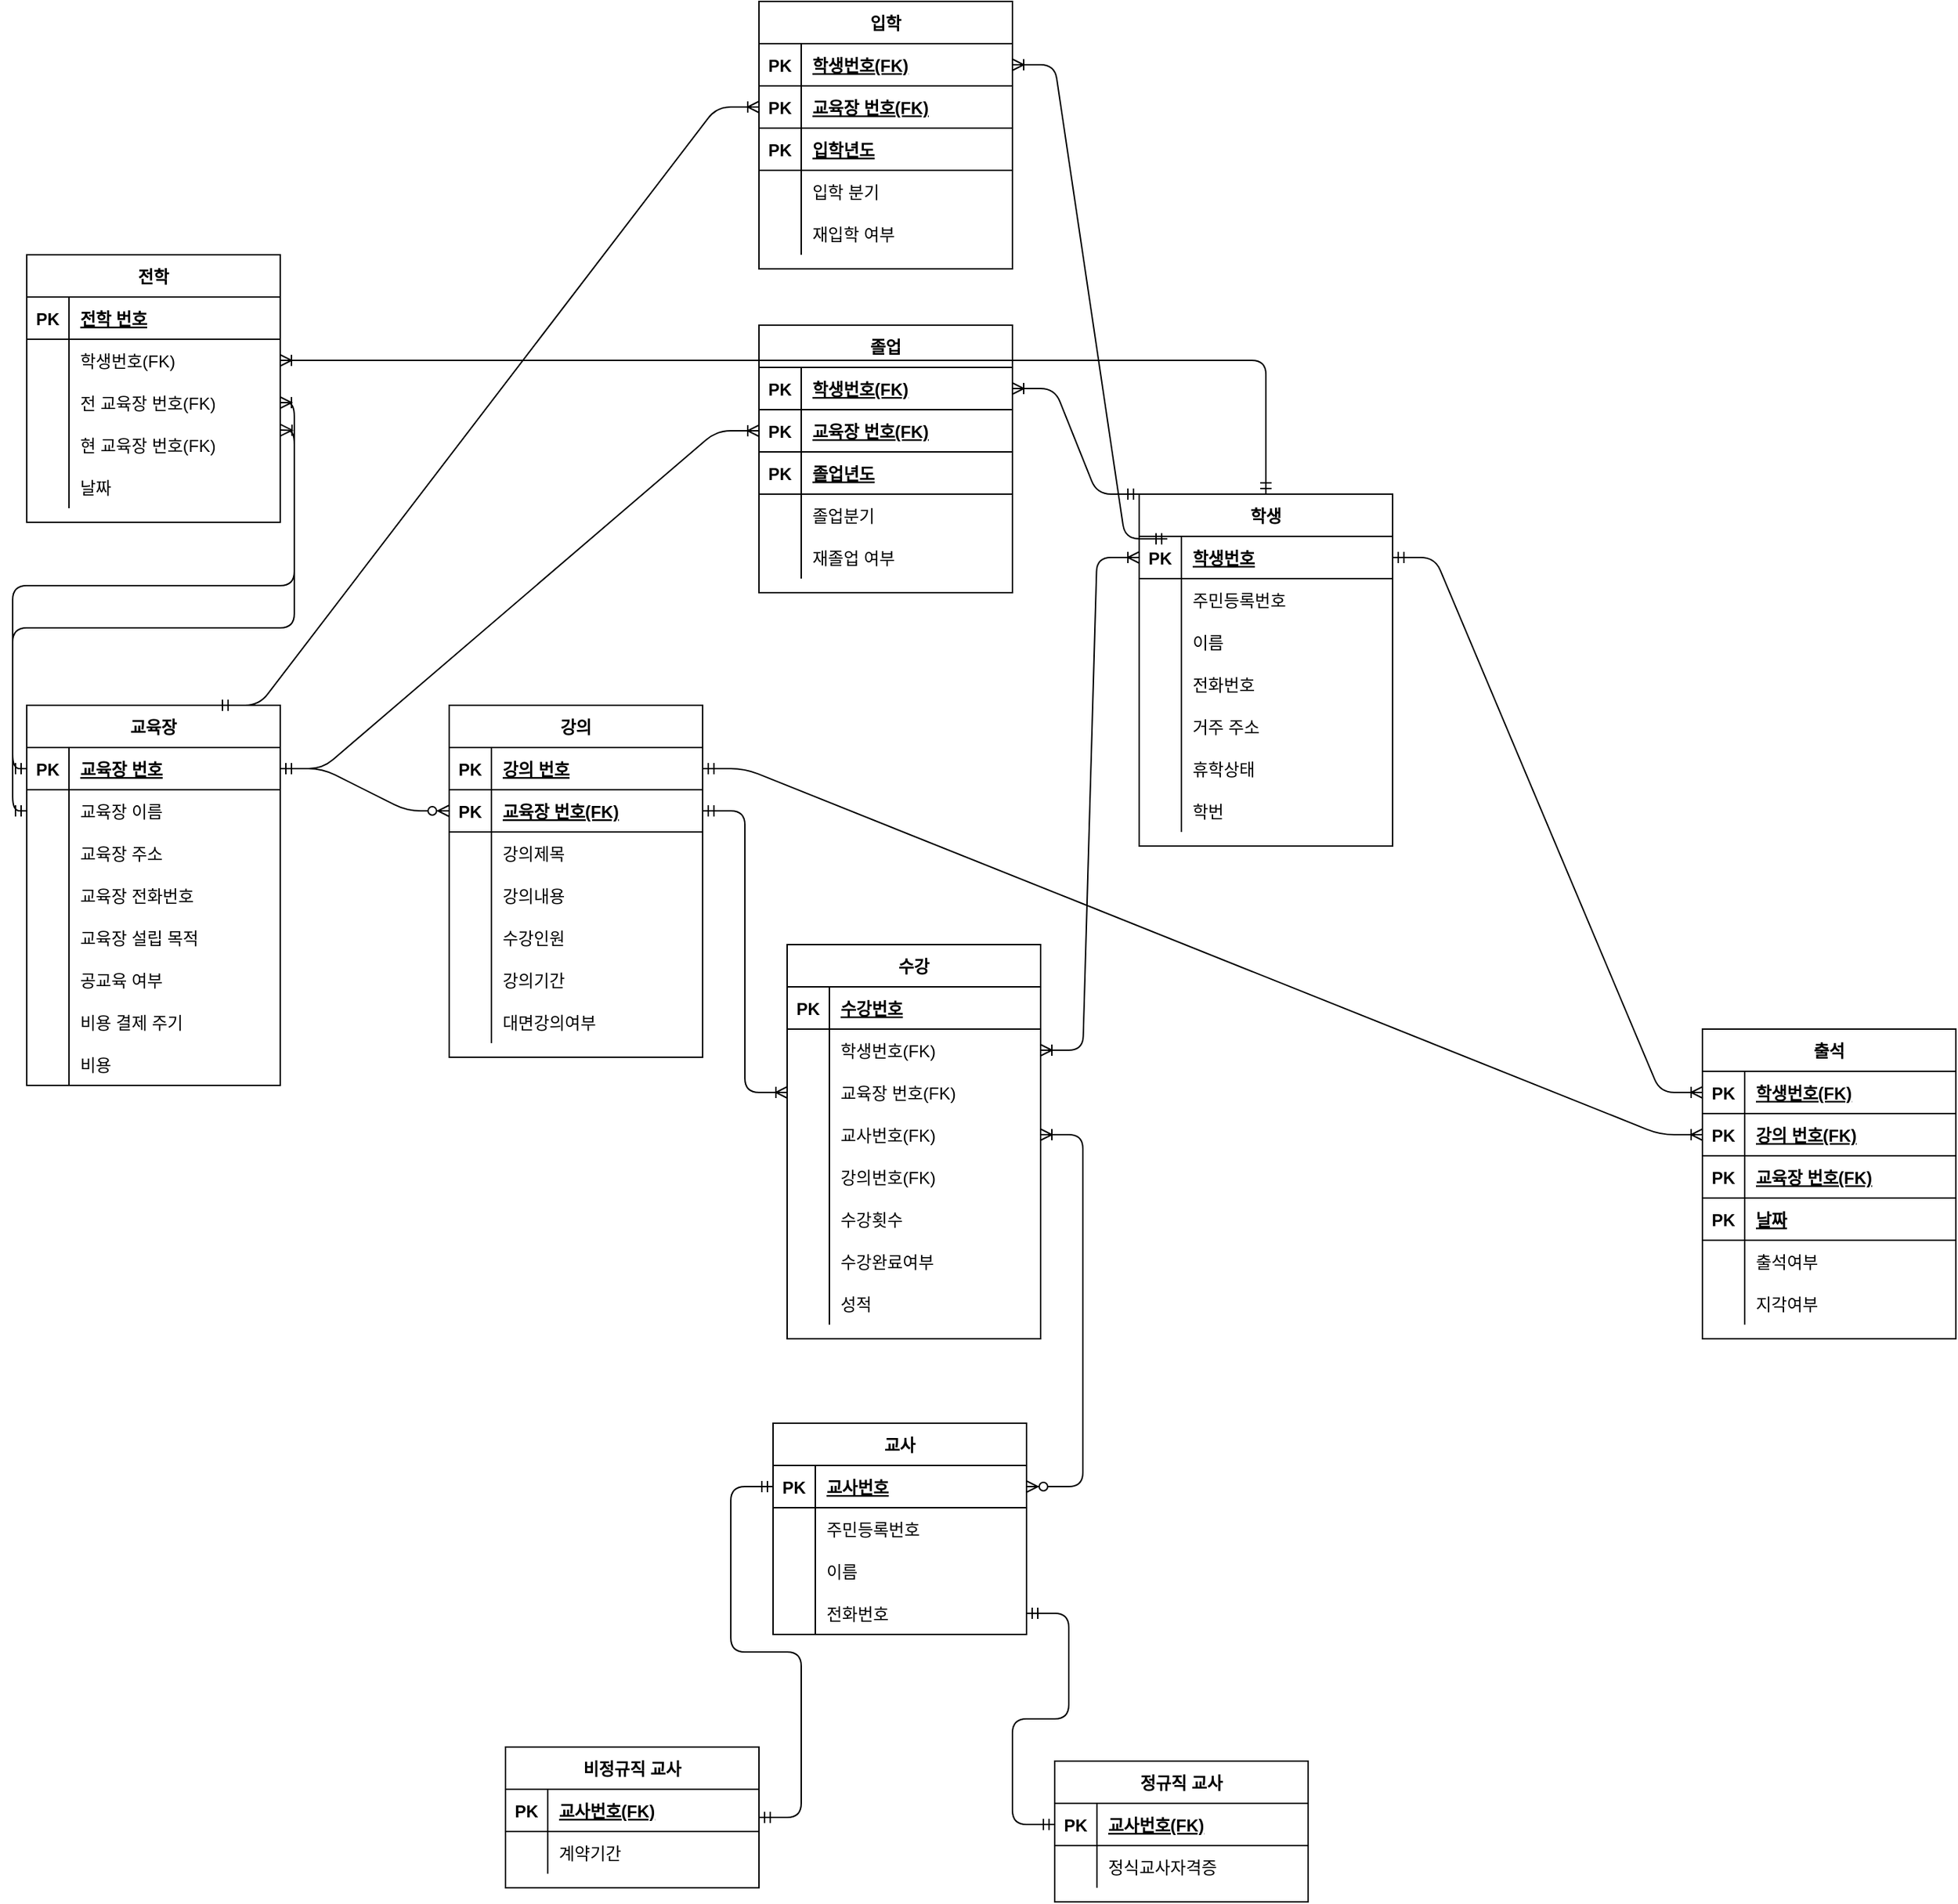 <mxfile version="14.4.9" type="github">
  <diagram id="R2lEEEUBdFMjLlhIrx00" name="Page-1">
    <mxGraphModel dx="2031" dy="3134" grid="1" gridSize="10" guides="0" tooltips="1" connect="1" arrows="1" fold="1" page="1" pageScale="1" pageWidth="2000" pageHeight="2000" math="0" shadow="0" extFonts="Permanent Marker^https://fonts.googleapis.com/css?family=Permanent+Marker">
      <root>
        <mxCell id="0" />
        <mxCell id="1" parent="0" />
        <mxCell id="V_wv7amkp1t62BWTInBq-62" value="교육장" style="shape=table;startSize=30;container=1;collapsible=1;childLayout=tableLayout;fixedRows=1;rowLines=0;fontStyle=1;align=center;resizeLast=1;" vertex="1" parent="1">
          <mxGeometry x="360" y="280" width="180" height="270" as="geometry">
            <mxRectangle x="700" y="30" width="70" height="30" as="alternateBounds" />
          </mxGeometry>
        </mxCell>
        <mxCell id="V_wv7amkp1t62BWTInBq-63" value="" style="shape=partialRectangle;collapsible=0;dropTarget=0;pointerEvents=0;fillColor=none;top=0;left=0;bottom=1;right=0;points=[[0,0.5],[1,0.5]];portConstraint=eastwest;" vertex="1" parent="V_wv7amkp1t62BWTInBq-62">
          <mxGeometry y="30" width="180" height="30" as="geometry" />
        </mxCell>
        <mxCell id="V_wv7amkp1t62BWTInBq-64" value="PK" style="shape=partialRectangle;connectable=0;fillColor=none;top=0;left=0;bottom=0;right=0;fontStyle=1;overflow=hidden;" vertex="1" parent="V_wv7amkp1t62BWTInBq-63">
          <mxGeometry width="30" height="30" as="geometry" />
        </mxCell>
        <mxCell id="V_wv7amkp1t62BWTInBq-65" value="교육장 번호" style="shape=partialRectangle;connectable=0;fillColor=none;top=0;left=0;bottom=0;right=0;align=left;spacingLeft=6;fontStyle=5;overflow=hidden;" vertex="1" parent="V_wv7amkp1t62BWTInBq-63">
          <mxGeometry x="30" width="150" height="30" as="geometry" />
        </mxCell>
        <mxCell id="V_wv7amkp1t62BWTInBq-66" value="" style="shape=partialRectangle;collapsible=0;dropTarget=0;pointerEvents=0;fillColor=none;top=0;left=0;bottom=0;right=0;points=[[0,0.5],[1,0.5]];portConstraint=eastwest;" vertex="1" parent="V_wv7amkp1t62BWTInBq-62">
          <mxGeometry y="60" width="180" height="30" as="geometry" />
        </mxCell>
        <mxCell id="V_wv7amkp1t62BWTInBq-67" value="" style="shape=partialRectangle;connectable=0;fillColor=none;top=0;left=0;bottom=0;right=0;editable=1;overflow=hidden;" vertex="1" parent="V_wv7amkp1t62BWTInBq-66">
          <mxGeometry width="30" height="30" as="geometry" />
        </mxCell>
        <mxCell id="V_wv7amkp1t62BWTInBq-68" value="교육장 이름" style="shape=partialRectangle;connectable=0;fillColor=none;top=0;left=0;bottom=0;right=0;align=left;spacingLeft=6;overflow=hidden;" vertex="1" parent="V_wv7amkp1t62BWTInBq-66">
          <mxGeometry x="30" width="150" height="30" as="geometry" />
        </mxCell>
        <mxCell id="V_wv7amkp1t62BWTInBq-69" value="" style="shape=partialRectangle;collapsible=0;dropTarget=0;pointerEvents=0;fillColor=none;top=0;left=0;bottom=0;right=0;points=[[0,0.5],[1,0.5]];portConstraint=eastwest;" vertex="1" parent="V_wv7amkp1t62BWTInBq-62">
          <mxGeometry y="90" width="180" height="30" as="geometry" />
        </mxCell>
        <mxCell id="V_wv7amkp1t62BWTInBq-70" value="" style="shape=partialRectangle;connectable=0;fillColor=none;top=0;left=0;bottom=0;right=0;editable=1;overflow=hidden;" vertex="1" parent="V_wv7amkp1t62BWTInBq-69">
          <mxGeometry width="30" height="30" as="geometry" />
        </mxCell>
        <mxCell id="V_wv7amkp1t62BWTInBq-71" value="교육장 주소" style="shape=partialRectangle;connectable=0;fillColor=none;top=0;left=0;bottom=0;right=0;align=left;spacingLeft=6;overflow=hidden;" vertex="1" parent="V_wv7amkp1t62BWTInBq-69">
          <mxGeometry x="30" width="150" height="30" as="geometry" />
        </mxCell>
        <mxCell id="V_wv7amkp1t62BWTInBq-72" value="" style="shape=partialRectangle;collapsible=0;dropTarget=0;pointerEvents=0;fillColor=none;top=0;left=0;bottom=0;right=0;points=[[0,0.5],[1,0.5]];portConstraint=eastwest;" vertex="1" parent="V_wv7amkp1t62BWTInBq-62">
          <mxGeometry y="120" width="180" height="30" as="geometry" />
        </mxCell>
        <mxCell id="V_wv7amkp1t62BWTInBq-73" value="" style="shape=partialRectangle;connectable=0;fillColor=none;top=0;left=0;bottom=0;right=0;editable=1;overflow=hidden;" vertex="1" parent="V_wv7amkp1t62BWTInBq-72">
          <mxGeometry width="30" height="30" as="geometry" />
        </mxCell>
        <mxCell id="V_wv7amkp1t62BWTInBq-74" value="교육장 전화번호" style="shape=partialRectangle;connectable=0;fillColor=none;top=0;left=0;bottom=0;right=0;align=left;spacingLeft=6;overflow=hidden;" vertex="1" parent="V_wv7amkp1t62BWTInBq-72">
          <mxGeometry x="30" width="150" height="30" as="geometry" />
        </mxCell>
        <mxCell id="V_wv7amkp1t62BWTInBq-105" style="shape=partialRectangle;collapsible=0;dropTarget=0;pointerEvents=0;fillColor=none;top=0;left=0;bottom=0;right=0;points=[[0,0.5],[1,0.5]];portConstraint=eastwest;" vertex="1" parent="V_wv7amkp1t62BWTInBq-62">
          <mxGeometry y="150" width="180" height="30" as="geometry" />
        </mxCell>
        <mxCell id="V_wv7amkp1t62BWTInBq-106" style="shape=partialRectangle;connectable=0;fillColor=none;top=0;left=0;bottom=0;right=0;editable=1;overflow=hidden;" vertex="1" parent="V_wv7amkp1t62BWTInBq-105">
          <mxGeometry width="30" height="30" as="geometry" />
        </mxCell>
        <mxCell id="V_wv7amkp1t62BWTInBq-107" value="교육장 설립 목적" style="shape=partialRectangle;connectable=0;fillColor=none;top=0;left=0;bottom=0;right=0;align=left;spacingLeft=6;overflow=hidden;" vertex="1" parent="V_wv7amkp1t62BWTInBq-105">
          <mxGeometry x="30" width="150" height="30" as="geometry" />
        </mxCell>
        <mxCell id="V_wv7amkp1t62BWTInBq-114" style="shape=partialRectangle;collapsible=0;dropTarget=0;pointerEvents=0;fillColor=none;top=0;left=0;bottom=0;right=0;points=[[0,0.5],[1,0.5]];portConstraint=eastwest;" vertex="1" parent="V_wv7amkp1t62BWTInBq-62">
          <mxGeometry y="180" width="180" height="30" as="geometry" />
        </mxCell>
        <mxCell id="V_wv7amkp1t62BWTInBq-115" style="shape=partialRectangle;connectable=0;fillColor=none;top=0;left=0;bottom=0;right=0;editable=1;overflow=hidden;" vertex="1" parent="V_wv7amkp1t62BWTInBq-114">
          <mxGeometry width="30" height="30" as="geometry" />
        </mxCell>
        <mxCell id="V_wv7amkp1t62BWTInBq-116" value="공교육 여부" style="shape=partialRectangle;connectable=0;fillColor=none;top=0;left=0;bottom=0;right=0;align=left;spacingLeft=6;overflow=hidden;" vertex="1" parent="V_wv7amkp1t62BWTInBq-114">
          <mxGeometry x="30" width="150" height="30" as="geometry" />
        </mxCell>
        <mxCell id="V_wv7amkp1t62BWTInBq-111" style="shape=partialRectangle;collapsible=0;dropTarget=0;pointerEvents=0;fillColor=none;top=0;left=0;bottom=0;right=0;points=[[0,0.5],[1,0.5]];portConstraint=eastwest;" vertex="1" parent="V_wv7amkp1t62BWTInBq-62">
          <mxGeometry y="210" width="180" height="30" as="geometry" />
        </mxCell>
        <mxCell id="V_wv7amkp1t62BWTInBq-112" style="shape=partialRectangle;connectable=0;fillColor=none;top=0;left=0;bottom=0;right=0;editable=1;overflow=hidden;" vertex="1" parent="V_wv7amkp1t62BWTInBq-111">
          <mxGeometry width="30" height="30" as="geometry" />
        </mxCell>
        <mxCell id="V_wv7amkp1t62BWTInBq-113" value="비용 결제 주기" style="shape=partialRectangle;connectable=0;fillColor=none;top=0;left=0;bottom=0;right=0;align=left;spacingLeft=6;overflow=hidden;" vertex="1" parent="V_wv7amkp1t62BWTInBq-111">
          <mxGeometry x="30" width="150" height="30" as="geometry" />
        </mxCell>
        <mxCell id="V_wv7amkp1t62BWTInBq-108" style="shape=partialRectangle;collapsible=0;dropTarget=0;pointerEvents=0;fillColor=none;top=0;left=0;bottom=0;right=0;points=[[0,0.5],[1,0.5]];portConstraint=eastwest;" vertex="1" parent="V_wv7amkp1t62BWTInBq-62">
          <mxGeometry y="240" width="180" height="30" as="geometry" />
        </mxCell>
        <mxCell id="V_wv7amkp1t62BWTInBq-109" style="shape=partialRectangle;connectable=0;fillColor=none;top=0;left=0;bottom=0;right=0;editable=1;overflow=hidden;" vertex="1" parent="V_wv7amkp1t62BWTInBq-108">
          <mxGeometry width="30" height="30" as="geometry" />
        </mxCell>
        <mxCell id="V_wv7amkp1t62BWTInBq-110" value="비용" style="shape=partialRectangle;connectable=0;fillColor=none;top=0;left=0;bottom=0;right=0;align=left;spacingLeft=6;overflow=hidden;" vertex="1" parent="V_wv7amkp1t62BWTInBq-108">
          <mxGeometry x="30" width="150" height="30" as="geometry" />
        </mxCell>
        <mxCell id="V_wv7amkp1t62BWTInBq-76" value="학생" style="shape=table;startSize=30;container=1;collapsible=1;childLayout=tableLayout;fixedRows=1;rowLines=0;fontStyle=1;align=center;resizeLast=1;" vertex="1" parent="1">
          <mxGeometry x="1150" y="130" width="180" height="250" as="geometry" />
        </mxCell>
        <mxCell id="V_wv7amkp1t62BWTInBq-77" value="" style="shape=partialRectangle;collapsible=0;dropTarget=0;pointerEvents=0;fillColor=none;top=0;left=0;bottom=1;right=0;points=[[0,0.5],[1,0.5]];portConstraint=eastwest;" vertex="1" parent="V_wv7amkp1t62BWTInBq-76">
          <mxGeometry y="30" width="180" height="30" as="geometry" />
        </mxCell>
        <mxCell id="V_wv7amkp1t62BWTInBq-78" value="PK" style="shape=partialRectangle;connectable=0;fillColor=none;top=0;left=0;bottom=0;right=0;fontStyle=1;overflow=hidden;" vertex="1" parent="V_wv7amkp1t62BWTInBq-77">
          <mxGeometry width="30" height="30" as="geometry" />
        </mxCell>
        <mxCell id="V_wv7amkp1t62BWTInBq-79" value="학생번호" style="shape=partialRectangle;connectable=0;fillColor=none;top=0;left=0;bottom=0;right=0;align=left;spacingLeft=6;fontStyle=5;overflow=hidden;" vertex="1" parent="V_wv7amkp1t62BWTInBq-77">
          <mxGeometry x="30" width="150" height="30" as="geometry" />
        </mxCell>
        <mxCell id="V_wv7amkp1t62BWTInBq-136" style="shape=partialRectangle;collapsible=0;dropTarget=0;pointerEvents=0;fillColor=none;top=0;left=0;bottom=0;right=0;points=[[0,0.5],[1,0.5]];portConstraint=eastwest;" vertex="1" parent="V_wv7amkp1t62BWTInBq-76">
          <mxGeometry y="60" width="180" height="30" as="geometry" />
        </mxCell>
        <mxCell id="V_wv7amkp1t62BWTInBq-137" style="shape=partialRectangle;connectable=0;fillColor=none;top=0;left=0;bottom=0;right=0;editable=1;overflow=hidden;" vertex="1" parent="V_wv7amkp1t62BWTInBq-136">
          <mxGeometry width="30" height="30" as="geometry" />
        </mxCell>
        <mxCell id="V_wv7amkp1t62BWTInBq-138" value="주민등록번호" style="shape=partialRectangle;connectable=0;fillColor=none;top=0;left=0;bottom=0;right=0;align=left;spacingLeft=6;overflow=hidden;" vertex="1" parent="V_wv7amkp1t62BWTInBq-136">
          <mxGeometry x="30" width="150" height="30" as="geometry" />
        </mxCell>
        <mxCell id="V_wv7amkp1t62BWTInBq-80" value="" style="shape=partialRectangle;collapsible=0;dropTarget=0;pointerEvents=0;fillColor=none;top=0;left=0;bottom=0;right=0;points=[[0,0.5],[1,0.5]];portConstraint=eastwest;" vertex="1" parent="V_wv7amkp1t62BWTInBq-76">
          <mxGeometry y="90" width="180" height="30" as="geometry" />
        </mxCell>
        <mxCell id="V_wv7amkp1t62BWTInBq-81" value="" style="shape=partialRectangle;connectable=0;fillColor=none;top=0;left=0;bottom=0;right=0;editable=1;overflow=hidden;" vertex="1" parent="V_wv7amkp1t62BWTInBq-80">
          <mxGeometry width="30" height="30" as="geometry" />
        </mxCell>
        <mxCell id="V_wv7amkp1t62BWTInBq-82" value="이름" style="shape=partialRectangle;connectable=0;fillColor=none;top=0;left=0;bottom=0;right=0;align=left;spacingLeft=6;overflow=hidden;" vertex="1" parent="V_wv7amkp1t62BWTInBq-80">
          <mxGeometry x="30" width="150" height="30" as="geometry" />
        </mxCell>
        <mxCell id="V_wv7amkp1t62BWTInBq-83" value="" style="shape=partialRectangle;collapsible=0;dropTarget=0;pointerEvents=0;fillColor=none;top=0;left=0;bottom=0;right=0;points=[[0,0.5],[1,0.5]];portConstraint=eastwest;" vertex="1" parent="V_wv7amkp1t62BWTInBq-76">
          <mxGeometry y="120" width="180" height="30" as="geometry" />
        </mxCell>
        <mxCell id="V_wv7amkp1t62BWTInBq-84" value="" style="shape=partialRectangle;connectable=0;fillColor=none;top=0;left=0;bottom=0;right=0;editable=1;overflow=hidden;" vertex="1" parent="V_wv7amkp1t62BWTInBq-83">
          <mxGeometry width="30" height="30" as="geometry" />
        </mxCell>
        <mxCell id="V_wv7amkp1t62BWTInBq-85" value="전화번호" style="shape=partialRectangle;connectable=0;fillColor=none;top=0;left=0;bottom=0;right=0;align=left;spacingLeft=6;overflow=hidden;" vertex="1" parent="V_wv7amkp1t62BWTInBq-83">
          <mxGeometry x="30" width="150" height="30" as="geometry" />
        </mxCell>
        <mxCell id="V_wv7amkp1t62BWTInBq-86" value="" style="shape=partialRectangle;collapsible=0;dropTarget=0;pointerEvents=0;fillColor=none;top=0;left=0;bottom=0;right=0;points=[[0,0.5],[1,0.5]];portConstraint=eastwest;" vertex="1" parent="V_wv7amkp1t62BWTInBq-76">
          <mxGeometry y="150" width="180" height="30" as="geometry" />
        </mxCell>
        <mxCell id="V_wv7amkp1t62BWTInBq-87" value="" style="shape=partialRectangle;connectable=0;fillColor=none;top=0;left=0;bottom=0;right=0;editable=1;overflow=hidden;" vertex="1" parent="V_wv7amkp1t62BWTInBq-86">
          <mxGeometry width="30" height="30" as="geometry" />
        </mxCell>
        <mxCell id="V_wv7amkp1t62BWTInBq-88" value="거주 주소" style="shape=partialRectangle;connectable=0;fillColor=none;top=0;left=0;bottom=0;right=0;align=left;spacingLeft=6;overflow=hidden;" vertex="1" parent="V_wv7amkp1t62BWTInBq-86">
          <mxGeometry x="30" width="150" height="30" as="geometry" />
        </mxCell>
        <mxCell id="V_wv7amkp1t62BWTInBq-120" style="shape=partialRectangle;collapsible=0;dropTarget=0;pointerEvents=0;fillColor=none;top=0;left=0;bottom=0;right=0;points=[[0,0.5],[1,0.5]];portConstraint=eastwest;" vertex="1" parent="V_wv7amkp1t62BWTInBq-76">
          <mxGeometry y="180" width="180" height="30" as="geometry" />
        </mxCell>
        <mxCell id="V_wv7amkp1t62BWTInBq-121" style="shape=partialRectangle;connectable=0;fillColor=none;top=0;left=0;bottom=0;right=0;editable=1;overflow=hidden;" vertex="1" parent="V_wv7amkp1t62BWTInBq-120">
          <mxGeometry width="30" height="30" as="geometry" />
        </mxCell>
        <mxCell id="V_wv7amkp1t62BWTInBq-122" value="휴학상태" style="shape=partialRectangle;connectable=0;fillColor=none;top=0;left=0;bottom=0;right=0;align=left;spacingLeft=6;overflow=hidden;" vertex="1" parent="V_wv7amkp1t62BWTInBq-120">
          <mxGeometry x="30" width="150" height="30" as="geometry" />
        </mxCell>
        <mxCell id="V_wv7amkp1t62BWTInBq-117" style="shape=partialRectangle;collapsible=0;dropTarget=0;pointerEvents=0;fillColor=none;top=0;left=0;bottom=0;right=0;points=[[0,0.5],[1,0.5]];portConstraint=eastwest;" vertex="1" parent="V_wv7amkp1t62BWTInBq-76">
          <mxGeometry y="210" width="180" height="30" as="geometry" />
        </mxCell>
        <mxCell id="V_wv7amkp1t62BWTInBq-118" style="shape=partialRectangle;connectable=0;fillColor=none;top=0;left=0;bottom=0;right=0;editable=1;overflow=hidden;" vertex="1" parent="V_wv7amkp1t62BWTInBq-117">
          <mxGeometry width="30" height="30" as="geometry" />
        </mxCell>
        <mxCell id="V_wv7amkp1t62BWTInBq-119" value="학번" style="shape=partialRectangle;connectable=0;fillColor=none;top=0;left=0;bottom=0;right=0;align=left;spacingLeft=6;overflow=hidden;" vertex="1" parent="V_wv7amkp1t62BWTInBq-117">
          <mxGeometry x="30" width="150" height="30" as="geometry" />
        </mxCell>
        <mxCell id="V_wv7amkp1t62BWTInBq-123" value="수강" style="shape=table;startSize=30;container=1;collapsible=1;childLayout=tableLayout;fixedRows=1;rowLines=0;fontStyle=1;align=center;resizeLast=1;" vertex="1" parent="1">
          <mxGeometry x="900" y="450" width="180" height="280" as="geometry" />
        </mxCell>
        <mxCell id="V_wv7amkp1t62BWTInBq-124" value="" style="shape=partialRectangle;collapsible=0;dropTarget=0;pointerEvents=0;fillColor=none;top=0;left=0;bottom=1;right=0;points=[[0,0.5],[1,0.5]];portConstraint=eastwest;" vertex="1" parent="V_wv7amkp1t62BWTInBq-123">
          <mxGeometry y="30" width="180" height="30" as="geometry" />
        </mxCell>
        <mxCell id="V_wv7amkp1t62BWTInBq-125" value="PK" style="shape=partialRectangle;connectable=0;fillColor=none;top=0;left=0;bottom=0;right=0;fontStyle=1;overflow=hidden;" vertex="1" parent="V_wv7amkp1t62BWTInBq-124">
          <mxGeometry width="30" height="30" as="geometry" />
        </mxCell>
        <mxCell id="V_wv7amkp1t62BWTInBq-126" value="수강번호" style="shape=partialRectangle;connectable=0;fillColor=none;top=0;left=0;bottom=0;right=0;align=left;spacingLeft=6;fontStyle=5;overflow=hidden;" vertex="1" parent="V_wv7amkp1t62BWTInBq-124">
          <mxGeometry x="30" width="150" height="30" as="geometry" />
        </mxCell>
        <mxCell id="V_wv7amkp1t62BWTInBq-127" value="" style="shape=partialRectangle;collapsible=0;dropTarget=0;pointerEvents=0;fillColor=none;top=0;left=0;bottom=0;right=0;points=[[0,0.5],[1,0.5]];portConstraint=eastwest;" vertex="1" parent="V_wv7amkp1t62BWTInBq-123">
          <mxGeometry y="60" width="180" height="30" as="geometry" />
        </mxCell>
        <mxCell id="V_wv7amkp1t62BWTInBq-128" value="" style="shape=partialRectangle;connectable=0;fillColor=none;top=0;left=0;bottom=0;right=0;editable=1;overflow=hidden;" vertex="1" parent="V_wv7amkp1t62BWTInBq-127">
          <mxGeometry width="30" height="30" as="geometry" />
        </mxCell>
        <mxCell id="V_wv7amkp1t62BWTInBq-129" value="학생번호(FK)" style="shape=partialRectangle;connectable=0;fillColor=none;top=0;left=0;bottom=0;right=0;align=left;spacingLeft=6;overflow=hidden;" vertex="1" parent="V_wv7amkp1t62BWTInBq-127">
          <mxGeometry x="30" width="150" height="30" as="geometry" />
        </mxCell>
        <mxCell id="V_wv7amkp1t62BWTInBq-130" value="" style="shape=partialRectangle;collapsible=0;dropTarget=0;pointerEvents=0;fillColor=none;top=0;left=0;bottom=0;right=0;points=[[0,0.5],[1,0.5]];portConstraint=eastwest;" vertex="1" parent="V_wv7amkp1t62BWTInBq-123">
          <mxGeometry y="90" width="180" height="30" as="geometry" />
        </mxCell>
        <mxCell id="V_wv7amkp1t62BWTInBq-131" value="" style="shape=partialRectangle;connectable=0;fillColor=none;top=0;left=0;bottom=0;right=0;editable=1;overflow=hidden;" vertex="1" parent="V_wv7amkp1t62BWTInBq-130">
          <mxGeometry width="30" height="30" as="geometry" />
        </mxCell>
        <mxCell id="V_wv7amkp1t62BWTInBq-132" value="교육장 번호(FK)" style="shape=partialRectangle;connectable=0;fillColor=none;top=0;left=0;bottom=0;right=0;align=left;spacingLeft=6;overflow=hidden;" vertex="1" parent="V_wv7amkp1t62BWTInBq-130">
          <mxGeometry x="30" width="150" height="30" as="geometry" />
        </mxCell>
        <mxCell id="V_wv7amkp1t62BWTInBq-254" style="shape=partialRectangle;collapsible=0;dropTarget=0;pointerEvents=0;fillColor=none;top=0;left=0;bottom=0;right=0;points=[[0,0.5],[1,0.5]];portConstraint=eastwest;" vertex="1" parent="V_wv7amkp1t62BWTInBq-123">
          <mxGeometry y="120" width="180" height="30" as="geometry" />
        </mxCell>
        <mxCell id="V_wv7amkp1t62BWTInBq-255" style="shape=partialRectangle;connectable=0;fillColor=none;top=0;left=0;bottom=0;right=0;editable=1;overflow=hidden;" vertex="1" parent="V_wv7amkp1t62BWTInBq-254">
          <mxGeometry width="30" height="30" as="geometry" />
        </mxCell>
        <mxCell id="V_wv7amkp1t62BWTInBq-256" value="교사번호(FK)" style="shape=partialRectangle;connectable=0;fillColor=none;top=0;left=0;bottom=0;right=0;align=left;spacingLeft=6;overflow=hidden;" vertex="1" parent="V_wv7amkp1t62BWTInBq-254">
          <mxGeometry x="30" width="150" height="30" as="geometry" />
        </mxCell>
        <mxCell id="V_wv7amkp1t62BWTInBq-133" value="" style="shape=partialRectangle;collapsible=0;dropTarget=0;pointerEvents=0;fillColor=none;top=0;left=0;bottom=0;right=0;points=[[0,0.5],[1,0.5]];portConstraint=eastwest;" vertex="1" parent="V_wv7amkp1t62BWTInBq-123">
          <mxGeometry y="150" width="180" height="30" as="geometry" />
        </mxCell>
        <mxCell id="V_wv7amkp1t62BWTInBq-134" value="" style="shape=partialRectangle;connectable=0;fillColor=none;top=0;left=0;bottom=0;right=0;editable=1;overflow=hidden;" vertex="1" parent="V_wv7amkp1t62BWTInBq-133">
          <mxGeometry width="30" height="30" as="geometry" />
        </mxCell>
        <mxCell id="V_wv7amkp1t62BWTInBq-135" value="강의번호(FK)" style="shape=partialRectangle;connectable=0;fillColor=none;top=0;left=0;bottom=0;right=0;align=left;spacingLeft=6;overflow=hidden;" vertex="1" parent="V_wv7amkp1t62BWTInBq-133">
          <mxGeometry x="30" width="150" height="30" as="geometry" />
        </mxCell>
        <mxCell id="V_wv7amkp1t62BWTInBq-234" style="shape=partialRectangle;collapsible=0;dropTarget=0;pointerEvents=0;fillColor=none;top=0;left=0;bottom=0;right=0;points=[[0,0.5],[1,0.5]];portConstraint=eastwest;" vertex="1" parent="V_wv7amkp1t62BWTInBq-123">
          <mxGeometry y="180" width="180" height="30" as="geometry" />
        </mxCell>
        <mxCell id="V_wv7amkp1t62BWTInBq-235" style="shape=partialRectangle;connectable=0;fillColor=none;top=0;left=0;bottom=0;right=0;editable=1;overflow=hidden;" vertex="1" parent="V_wv7amkp1t62BWTInBq-234">
          <mxGeometry width="30" height="30" as="geometry" />
        </mxCell>
        <mxCell id="V_wv7amkp1t62BWTInBq-236" value="수강횟수" style="shape=partialRectangle;connectable=0;fillColor=none;top=0;left=0;bottom=0;right=0;align=left;spacingLeft=6;overflow=hidden;" vertex="1" parent="V_wv7amkp1t62BWTInBq-234">
          <mxGeometry x="30" width="150" height="30" as="geometry" />
        </mxCell>
        <mxCell id="V_wv7amkp1t62BWTInBq-246" style="shape=partialRectangle;collapsible=0;dropTarget=0;pointerEvents=0;fillColor=none;top=0;left=0;bottom=0;right=0;points=[[0,0.5],[1,0.5]];portConstraint=eastwest;" vertex="1" parent="V_wv7amkp1t62BWTInBq-123">
          <mxGeometry y="210" width="180" height="30" as="geometry" />
        </mxCell>
        <mxCell id="V_wv7amkp1t62BWTInBq-247" style="shape=partialRectangle;connectable=0;fillColor=none;top=0;left=0;bottom=0;right=0;editable=1;overflow=hidden;" vertex="1" parent="V_wv7amkp1t62BWTInBq-246">
          <mxGeometry width="30" height="30" as="geometry" />
        </mxCell>
        <mxCell id="V_wv7amkp1t62BWTInBq-248" value="수강완료여부" style="shape=partialRectangle;connectable=0;fillColor=none;top=0;left=0;bottom=0;right=0;align=left;spacingLeft=6;overflow=hidden;" vertex="1" parent="V_wv7amkp1t62BWTInBq-246">
          <mxGeometry x="30" width="150" height="30" as="geometry" />
        </mxCell>
        <mxCell id="V_wv7amkp1t62BWTInBq-243" style="shape=partialRectangle;collapsible=0;dropTarget=0;pointerEvents=0;fillColor=none;top=0;left=0;bottom=0;right=0;points=[[0,0.5],[1,0.5]];portConstraint=eastwest;" vertex="1" parent="V_wv7amkp1t62BWTInBq-123">
          <mxGeometry y="240" width="180" height="30" as="geometry" />
        </mxCell>
        <mxCell id="V_wv7amkp1t62BWTInBq-244" style="shape=partialRectangle;connectable=0;fillColor=none;top=0;left=0;bottom=0;right=0;editable=1;overflow=hidden;" vertex="1" parent="V_wv7amkp1t62BWTInBq-243">
          <mxGeometry width="30" height="30" as="geometry" />
        </mxCell>
        <mxCell id="V_wv7amkp1t62BWTInBq-245" value="성적" style="shape=partialRectangle;connectable=0;fillColor=none;top=0;left=0;bottom=0;right=0;align=left;spacingLeft=6;overflow=hidden;" vertex="1" parent="V_wv7amkp1t62BWTInBq-243">
          <mxGeometry x="30" width="150" height="30" as="geometry" />
        </mxCell>
        <mxCell id="V_wv7amkp1t62BWTInBq-139" value="강의" style="shape=table;startSize=30;container=1;collapsible=1;childLayout=tableLayout;fixedRows=1;rowLines=0;fontStyle=1;align=center;resizeLast=1;" vertex="1" parent="1">
          <mxGeometry x="660" y="280" width="180" height="250" as="geometry" />
        </mxCell>
        <mxCell id="V_wv7amkp1t62BWTInBq-172" style="shape=partialRectangle;collapsible=0;dropTarget=0;pointerEvents=0;fillColor=none;top=0;left=0;bottom=1;right=0;points=[[0,0.5],[1,0.5]];portConstraint=eastwest;" vertex="1" parent="V_wv7amkp1t62BWTInBq-139">
          <mxGeometry y="30" width="180" height="30" as="geometry" />
        </mxCell>
        <mxCell id="V_wv7amkp1t62BWTInBq-173" value="PK" style="shape=partialRectangle;connectable=0;fillColor=none;top=0;left=0;bottom=0;right=0;fontStyle=1;overflow=hidden;" vertex="1" parent="V_wv7amkp1t62BWTInBq-172">
          <mxGeometry width="30" height="30" as="geometry" />
        </mxCell>
        <mxCell id="V_wv7amkp1t62BWTInBq-174" value="강의 번호" style="shape=partialRectangle;connectable=0;fillColor=none;top=0;left=0;bottom=0;right=0;align=left;spacingLeft=6;fontStyle=5;overflow=hidden;" vertex="1" parent="V_wv7amkp1t62BWTInBq-172">
          <mxGeometry x="30" width="150" height="30" as="geometry" />
        </mxCell>
        <mxCell id="V_wv7amkp1t62BWTInBq-140" value="" style="shape=partialRectangle;collapsible=0;dropTarget=0;pointerEvents=0;fillColor=none;top=0;left=0;bottom=1;right=0;points=[[0,0.5],[1,0.5]];portConstraint=eastwest;" vertex="1" parent="V_wv7amkp1t62BWTInBq-139">
          <mxGeometry y="60" width="180" height="30" as="geometry" />
        </mxCell>
        <mxCell id="V_wv7amkp1t62BWTInBq-141" value="PK" style="shape=partialRectangle;connectable=0;fillColor=none;top=0;left=0;bottom=0;right=0;fontStyle=1;overflow=hidden;" vertex="1" parent="V_wv7amkp1t62BWTInBq-140">
          <mxGeometry width="30" height="30" as="geometry" />
        </mxCell>
        <mxCell id="V_wv7amkp1t62BWTInBq-142" value="교육장 번호(FK)" style="shape=partialRectangle;connectable=0;fillColor=none;top=0;left=0;bottom=0;right=0;align=left;spacingLeft=6;fontStyle=5;overflow=hidden;" vertex="1" parent="V_wv7amkp1t62BWTInBq-140">
          <mxGeometry x="30" width="150" height="30" as="geometry" />
        </mxCell>
        <mxCell id="V_wv7amkp1t62BWTInBq-237" style="shape=partialRectangle;collapsible=0;dropTarget=0;pointerEvents=0;fillColor=none;top=0;left=0;bottom=0;right=0;points=[[0,0.5],[1,0.5]];portConstraint=eastwest;" vertex="1" parent="V_wv7amkp1t62BWTInBq-139">
          <mxGeometry y="90" width="180" height="30" as="geometry" />
        </mxCell>
        <mxCell id="V_wv7amkp1t62BWTInBq-238" style="shape=partialRectangle;connectable=0;fillColor=none;top=0;left=0;bottom=0;right=0;editable=1;overflow=hidden;" vertex="1" parent="V_wv7amkp1t62BWTInBq-237">
          <mxGeometry width="30" height="30" as="geometry" />
        </mxCell>
        <mxCell id="V_wv7amkp1t62BWTInBq-239" value="강의제목" style="shape=partialRectangle;connectable=0;fillColor=none;top=0;left=0;bottom=0;right=0;align=left;spacingLeft=6;overflow=hidden;" vertex="1" parent="V_wv7amkp1t62BWTInBq-237">
          <mxGeometry x="30" width="150" height="30" as="geometry" />
        </mxCell>
        <mxCell id="V_wv7amkp1t62BWTInBq-143" value="" style="shape=partialRectangle;collapsible=0;dropTarget=0;pointerEvents=0;fillColor=none;top=0;left=0;bottom=0;right=0;points=[[0,0.5],[1,0.5]];portConstraint=eastwest;" vertex="1" parent="V_wv7amkp1t62BWTInBq-139">
          <mxGeometry y="120" width="180" height="30" as="geometry" />
        </mxCell>
        <mxCell id="V_wv7amkp1t62BWTInBq-144" value="" style="shape=partialRectangle;connectable=0;fillColor=none;top=0;left=0;bottom=0;right=0;editable=1;overflow=hidden;" vertex="1" parent="V_wv7amkp1t62BWTInBq-143">
          <mxGeometry width="30" height="30" as="geometry" />
        </mxCell>
        <mxCell id="V_wv7amkp1t62BWTInBq-145" value="강의내용" style="shape=partialRectangle;connectable=0;fillColor=none;top=0;left=0;bottom=0;right=0;align=left;spacingLeft=6;overflow=hidden;" vertex="1" parent="V_wv7amkp1t62BWTInBq-143">
          <mxGeometry x="30" width="150" height="30" as="geometry" />
        </mxCell>
        <mxCell id="V_wv7amkp1t62BWTInBq-146" value="" style="shape=partialRectangle;collapsible=0;dropTarget=0;pointerEvents=0;fillColor=none;top=0;left=0;bottom=0;right=0;points=[[0,0.5],[1,0.5]];portConstraint=eastwest;" vertex="1" parent="V_wv7amkp1t62BWTInBq-139">
          <mxGeometry y="150" width="180" height="30" as="geometry" />
        </mxCell>
        <mxCell id="V_wv7amkp1t62BWTInBq-147" value="" style="shape=partialRectangle;connectable=0;fillColor=none;top=0;left=0;bottom=0;right=0;editable=1;overflow=hidden;" vertex="1" parent="V_wv7amkp1t62BWTInBq-146">
          <mxGeometry width="30" height="30" as="geometry" />
        </mxCell>
        <mxCell id="V_wv7amkp1t62BWTInBq-148" value="수강인원" style="shape=partialRectangle;connectable=0;fillColor=none;top=0;left=0;bottom=0;right=0;align=left;spacingLeft=6;overflow=hidden;" vertex="1" parent="V_wv7amkp1t62BWTInBq-146">
          <mxGeometry x="30" width="150" height="30" as="geometry" />
        </mxCell>
        <mxCell id="V_wv7amkp1t62BWTInBq-149" value="" style="shape=partialRectangle;collapsible=0;dropTarget=0;pointerEvents=0;fillColor=none;top=0;left=0;bottom=0;right=0;points=[[0,0.5],[1,0.5]];portConstraint=eastwest;" vertex="1" parent="V_wv7amkp1t62BWTInBq-139">
          <mxGeometry y="180" width="180" height="30" as="geometry" />
        </mxCell>
        <mxCell id="V_wv7amkp1t62BWTInBq-150" value="" style="shape=partialRectangle;connectable=0;fillColor=none;top=0;left=0;bottom=0;right=0;editable=1;overflow=hidden;" vertex="1" parent="V_wv7amkp1t62BWTInBq-149">
          <mxGeometry width="30" height="30" as="geometry" />
        </mxCell>
        <mxCell id="V_wv7amkp1t62BWTInBq-151" value="강의기간" style="shape=partialRectangle;connectable=0;fillColor=none;top=0;left=0;bottom=0;right=0;align=left;spacingLeft=6;overflow=hidden;" vertex="1" parent="V_wv7amkp1t62BWTInBq-149">
          <mxGeometry x="30" width="150" height="30" as="geometry" />
        </mxCell>
        <mxCell id="V_wv7amkp1t62BWTInBq-178" style="shape=partialRectangle;collapsible=0;dropTarget=0;pointerEvents=0;fillColor=none;top=0;left=0;bottom=0;right=0;points=[[0,0.5],[1,0.5]];portConstraint=eastwest;" vertex="1" parent="V_wv7amkp1t62BWTInBq-139">
          <mxGeometry y="210" width="180" height="30" as="geometry" />
        </mxCell>
        <mxCell id="V_wv7amkp1t62BWTInBq-179" style="shape=partialRectangle;connectable=0;fillColor=none;top=0;left=0;bottom=0;right=0;editable=1;overflow=hidden;" vertex="1" parent="V_wv7amkp1t62BWTInBq-178">
          <mxGeometry width="30" height="30" as="geometry" />
        </mxCell>
        <mxCell id="V_wv7amkp1t62BWTInBq-180" value="대면강의여부" style="shape=partialRectangle;connectable=0;fillColor=none;top=0;left=0;bottom=0;right=0;align=left;spacingLeft=6;overflow=hidden;" vertex="1" parent="V_wv7amkp1t62BWTInBq-178">
          <mxGeometry x="30" width="150" height="30" as="geometry" />
        </mxCell>
        <mxCell id="V_wv7amkp1t62BWTInBq-181" value="" style="edgeStyle=entityRelationEdgeStyle;fontSize=12;html=1;endArrow=ERzeroToMany;endFill=1;exitX=1;exitY=0.5;exitDx=0;exitDy=0;" edge="1" parent="1" source="V_wv7amkp1t62BWTInBq-63" target="V_wv7amkp1t62BWTInBq-140">
          <mxGeometry width="100" height="100" relative="1" as="geometry">
            <mxPoint x="530" y="270" as="sourcePoint" />
            <mxPoint x="630" y="170" as="targetPoint" />
          </mxGeometry>
        </mxCell>
        <mxCell id="V_wv7amkp1t62BWTInBq-182" value="교사" style="shape=table;startSize=30;container=1;collapsible=1;childLayout=tableLayout;fixedRows=1;rowLines=0;fontStyle=1;align=center;resizeLast=1;" vertex="1" parent="1">
          <mxGeometry x="890" y="790" width="180" height="150" as="geometry" />
        </mxCell>
        <mxCell id="V_wv7amkp1t62BWTInBq-183" value="" style="shape=partialRectangle;collapsible=0;dropTarget=0;pointerEvents=0;fillColor=none;top=0;left=0;bottom=1;right=0;points=[[0,0.5],[1,0.5]];portConstraint=eastwest;" vertex="1" parent="V_wv7amkp1t62BWTInBq-182">
          <mxGeometry y="30" width="180" height="30" as="geometry" />
        </mxCell>
        <mxCell id="V_wv7amkp1t62BWTInBq-184" value="PK" style="shape=partialRectangle;connectable=0;fillColor=none;top=0;left=0;bottom=0;right=0;fontStyle=1;overflow=hidden;" vertex="1" parent="V_wv7amkp1t62BWTInBq-183">
          <mxGeometry width="30" height="30" as="geometry" />
        </mxCell>
        <mxCell id="V_wv7amkp1t62BWTInBq-185" value="교사번호" style="shape=partialRectangle;connectable=0;fillColor=none;top=0;left=0;bottom=0;right=0;align=left;spacingLeft=6;fontStyle=5;overflow=hidden;" vertex="1" parent="V_wv7amkp1t62BWTInBq-183">
          <mxGeometry x="30" width="150" height="30" as="geometry" />
        </mxCell>
        <mxCell id="V_wv7amkp1t62BWTInBq-186" value="" style="shape=partialRectangle;collapsible=0;dropTarget=0;pointerEvents=0;fillColor=none;top=0;left=0;bottom=0;right=0;points=[[0,0.5],[1,0.5]];portConstraint=eastwest;" vertex="1" parent="V_wv7amkp1t62BWTInBq-182">
          <mxGeometry y="60" width="180" height="30" as="geometry" />
        </mxCell>
        <mxCell id="V_wv7amkp1t62BWTInBq-187" value="" style="shape=partialRectangle;connectable=0;fillColor=none;top=0;left=0;bottom=0;right=0;editable=1;overflow=hidden;" vertex="1" parent="V_wv7amkp1t62BWTInBq-186">
          <mxGeometry width="30" height="30" as="geometry" />
        </mxCell>
        <mxCell id="V_wv7amkp1t62BWTInBq-188" value="주민등록번호" style="shape=partialRectangle;connectable=0;fillColor=none;top=0;left=0;bottom=0;right=0;align=left;spacingLeft=6;overflow=hidden;" vertex="1" parent="V_wv7amkp1t62BWTInBq-186">
          <mxGeometry x="30" width="150" height="30" as="geometry" />
        </mxCell>
        <mxCell id="V_wv7amkp1t62BWTInBq-189" value="" style="shape=partialRectangle;collapsible=0;dropTarget=0;pointerEvents=0;fillColor=none;top=0;left=0;bottom=0;right=0;points=[[0,0.5],[1,0.5]];portConstraint=eastwest;" vertex="1" parent="V_wv7amkp1t62BWTInBq-182">
          <mxGeometry y="90" width="180" height="30" as="geometry" />
        </mxCell>
        <mxCell id="V_wv7amkp1t62BWTInBq-190" value="" style="shape=partialRectangle;connectable=0;fillColor=none;top=0;left=0;bottom=0;right=0;editable=1;overflow=hidden;" vertex="1" parent="V_wv7amkp1t62BWTInBq-189">
          <mxGeometry width="30" height="30" as="geometry" />
        </mxCell>
        <mxCell id="V_wv7amkp1t62BWTInBq-191" value="이름" style="shape=partialRectangle;connectable=0;fillColor=none;top=0;left=0;bottom=0;right=0;align=left;spacingLeft=6;overflow=hidden;" vertex="1" parent="V_wv7amkp1t62BWTInBq-189">
          <mxGeometry x="30" width="150" height="30" as="geometry" />
        </mxCell>
        <mxCell id="V_wv7amkp1t62BWTInBq-192" value="" style="shape=partialRectangle;collapsible=0;dropTarget=0;pointerEvents=0;fillColor=none;top=0;left=0;bottom=0;right=0;points=[[0,0.5],[1,0.5]];portConstraint=eastwest;" vertex="1" parent="V_wv7amkp1t62BWTInBq-182">
          <mxGeometry y="120" width="180" height="30" as="geometry" />
        </mxCell>
        <mxCell id="V_wv7amkp1t62BWTInBq-193" value="" style="shape=partialRectangle;connectable=0;fillColor=none;top=0;left=0;bottom=0;right=0;editable=1;overflow=hidden;" vertex="1" parent="V_wv7amkp1t62BWTInBq-192">
          <mxGeometry width="30" height="30" as="geometry" />
        </mxCell>
        <mxCell id="V_wv7amkp1t62BWTInBq-194" value="전화번호" style="shape=partialRectangle;connectable=0;fillColor=none;top=0;left=0;bottom=0;right=0;align=left;spacingLeft=6;overflow=hidden;" vertex="1" parent="V_wv7amkp1t62BWTInBq-192">
          <mxGeometry x="30" width="150" height="30" as="geometry" />
        </mxCell>
        <mxCell id="V_wv7amkp1t62BWTInBq-201" value="정규직 교사" style="shape=table;startSize=30;container=1;collapsible=1;childLayout=tableLayout;fixedRows=1;rowLines=0;fontStyle=1;align=center;resizeLast=1;" vertex="1" parent="1">
          <mxGeometry x="1090" y="1030" width="180" height="100" as="geometry" />
        </mxCell>
        <mxCell id="V_wv7amkp1t62BWTInBq-202" value="" style="shape=partialRectangle;collapsible=0;dropTarget=0;pointerEvents=0;fillColor=none;top=0;left=0;bottom=1;right=0;points=[[0,0.5],[1,0.5]];portConstraint=eastwest;" vertex="1" parent="V_wv7amkp1t62BWTInBq-201">
          <mxGeometry y="30" width="180" height="30" as="geometry" />
        </mxCell>
        <mxCell id="V_wv7amkp1t62BWTInBq-203" value="PK" style="shape=partialRectangle;connectable=0;fillColor=none;top=0;left=0;bottom=0;right=0;fontStyle=1;overflow=hidden;" vertex="1" parent="V_wv7amkp1t62BWTInBq-202">
          <mxGeometry width="30" height="30" as="geometry" />
        </mxCell>
        <mxCell id="V_wv7amkp1t62BWTInBq-204" value="교사번호(FK)" style="shape=partialRectangle;connectable=0;fillColor=none;top=0;left=0;bottom=0;right=0;align=left;spacingLeft=6;fontStyle=5;overflow=hidden;" vertex="1" parent="V_wv7amkp1t62BWTInBq-202">
          <mxGeometry x="30" width="150" height="30" as="geometry" />
        </mxCell>
        <mxCell id="V_wv7amkp1t62BWTInBq-205" value="" style="shape=partialRectangle;collapsible=0;dropTarget=0;pointerEvents=0;fillColor=none;top=0;left=0;bottom=0;right=0;points=[[0,0.5],[1,0.5]];portConstraint=eastwest;" vertex="1" parent="V_wv7amkp1t62BWTInBq-201">
          <mxGeometry y="60" width="180" height="30" as="geometry" />
        </mxCell>
        <mxCell id="V_wv7amkp1t62BWTInBq-206" value="" style="shape=partialRectangle;connectable=0;fillColor=none;top=0;left=0;bottom=0;right=0;editable=1;overflow=hidden;" vertex="1" parent="V_wv7amkp1t62BWTInBq-205">
          <mxGeometry width="30" height="30" as="geometry" />
        </mxCell>
        <mxCell id="V_wv7amkp1t62BWTInBq-207" value="정식교사자격증" style="shape=partialRectangle;connectable=0;fillColor=none;top=0;left=0;bottom=0;right=0;align=left;spacingLeft=6;overflow=hidden;" vertex="1" parent="V_wv7amkp1t62BWTInBq-205">
          <mxGeometry x="30" width="150" height="30" as="geometry" />
        </mxCell>
        <mxCell id="V_wv7amkp1t62BWTInBq-214" value="비정규직 교사" style="shape=table;startSize=30;container=1;collapsible=1;childLayout=tableLayout;fixedRows=1;rowLines=0;fontStyle=1;align=center;resizeLast=1;" vertex="1" parent="1">
          <mxGeometry x="700" y="1020" width="180" height="100" as="geometry" />
        </mxCell>
        <mxCell id="V_wv7amkp1t62BWTInBq-215" value="" style="shape=partialRectangle;collapsible=0;dropTarget=0;pointerEvents=0;fillColor=none;top=0;left=0;bottom=1;right=0;points=[[0,0.5],[1,0.5]];portConstraint=eastwest;" vertex="1" parent="V_wv7amkp1t62BWTInBq-214">
          <mxGeometry y="30" width="180" height="30" as="geometry" />
        </mxCell>
        <mxCell id="V_wv7amkp1t62BWTInBq-216" value="PK" style="shape=partialRectangle;connectable=0;fillColor=none;top=0;left=0;bottom=0;right=0;fontStyle=1;overflow=hidden;" vertex="1" parent="V_wv7amkp1t62BWTInBq-215">
          <mxGeometry width="30" height="30" as="geometry" />
        </mxCell>
        <mxCell id="V_wv7amkp1t62BWTInBq-217" value="교사번호(FK)" style="shape=partialRectangle;connectable=0;fillColor=none;top=0;left=0;bottom=0;right=0;align=left;spacingLeft=6;fontStyle=5;overflow=hidden;" vertex="1" parent="V_wv7amkp1t62BWTInBq-215">
          <mxGeometry x="30" width="150" height="30" as="geometry" />
        </mxCell>
        <mxCell id="V_wv7amkp1t62BWTInBq-218" value="" style="shape=partialRectangle;collapsible=0;dropTarget=0;pointerEvents=0;fillColor=none;top=0;left=0;bottom=0;right=0;points=[[0,0.5],[1,0.5]];portConstraint=eastwest;" vertex="1" parent="V_wv7amkp1t62BWTInBq-214">
          <mxGeometry y="60" width="180" height="30" as="geometry" />
        </mxCell>
        <mxCell id="V_wv7amkp1t62BWTInBq-219" value="" style="shape=partialRectangle;connectable=0;fillColor=none;top=0;left=0;bottom=0;right=0;editable=1;overflow=hidden;" vertex="1" parent="V_wv7amkp1t62BWTInBq-218">
          <mxGeometry width="30" height="30" as="geometry" />
        </mxCell>
        <mxCell id="V_wv7amkp1t62BWTInBq-220" value="계약기간" style="shape=partialRectangle;connectable=0;fillColor=none;top=0;left=0;bottom=0;right=0;align=left;spacingLeft=6;overflow=hidden;" vertex="1" parent="V_wv7amkp1t62BWTInBq-218">
          <mxGeometry x="30" width="150" height="30" as="geometry" />
        </mxCell>
        <mxCell id="V_wv7amkp1t62BWTInBq-227" value="" style="edgeStyle=entityRelationEdgeStyle;fontSize=12;html=1;endArrow=ERmandOne;startArrow=ERmandOne;exitX=1;exitY=0.5;exitDx=0;exitDy=0;" edge="1" parent="1" source="V_wv7amkp1t62BWTInBq-192" target="V_wv7amkp1t62BWTInBq-202">
          <mxGeometry width="100" height="100" relative="1" as="geometry">
            <mxPoint x="530" y="640" as="sourcePoint" />
            <mxPoint x="630" y="540" as="targetPoint" />
          </mxGeometry>
        </mxCell>
        <mxCell id="V_wv7amkp1t62BWTInBq-228" value="" style="edgeStyle=entityRelationEdgeStyle;fontSize=12;html=1;endArrow=ERmandOne;startArrow=ERmandOne;entryX=0;entryY=0.5;entryDx=0;entryDy=0;" edge="1" parent="1" source="V_wv7amkp1t62BWTInBq-214" target="V_wv7amkp1t62BWTInBq-183">
          <mxGeometry width="100" height="100" relative="1" as="geometry">
            <mxPoint x="1890" y="950" as="sourcePoint" />
            <mxPoint x="1980" y="785" as="targetPoint" />
          </mxGeometry>
        </mxCell>
        <mxCell id="V_wv7amkp1t62BWTInBq-250" value="" style="edgeStyle=entityRelationEdgeStyle;fontSize=12;html=1;endArrow=ERoneToMany;startArrow=ERoneToMany;exitX=1;exitY=0.5;exitDx=0;exitDy=0;" edge="1" parent="1" source="V_wv7amkp1t62BWTInBq-127" target="V_wv7amkp1t62BWTInBq-77">
          <mxGeometry width="100" height="100" relative="1" as="geometry">
            <mxPoint x="1710" y="470" as="sourcePoint" />
            <mxPoint x="1810" y="370" as="targetPoint" />
          </mxGeometry>
        </mxCell>
        <mxCell id="V_wv7amkp1t62BWTInBq-252" value="" style="edgeStyle=entityRelationEdgeStyle;fontSize=12;html=1;endArrow=ERoneToMany;startArrow=ERmandOne;exitX=1;exitY=0.5;exitDx=0;exitDy=0;" edge="1" parent="1" source="V_wv7amkp1t62BWTInBq-140" target="V_wv7amkp1t62BWTInBq-130">
          <mxGeometry width="100" height="100" relative="1" as="geometry">
            <mxPoint x="770" y="630" as="sourcePoint" />
            <mxPoint x="870" y="530" as="targetPoint" />
          </mxGeometry>
        </mxCell>
        <mxCell id="V_wv7amkp1t62BWTInBq-257" value="" style="edgeStyle=entityRelationEdgeStyle;fontSize=12;html=1;endArrow=ERoneToMany;startArrow=ERzeroToMany;exitX=1;exitY=0.5;exitDx=0;exitDy=0;" edge="1" parent="1" source="V_wv7amkp1t62BWTInBq-183" target="V_wv7amkp1t62BWTInBq-254">
          <mxGeometry width="100" height="100" relative="1" as="geometry">
            <mxPoint x="1370" y="620" as="sourcePoint" />
            <mxPoint x="1470" y="520" as="targetPoint" />
          </mxGeometry>
        </mxCell>
        <mxCell id="V_wv7amkp1t62BWTInBq-258" value="입학" style="shape=table;startSize=30;container=1;collapsible=1;childLayout=tableLayout;fixedRows=1;rowLines=0;fontStyle=1;align=center;resizeLast=1;" vertex="1" parent="1">
          <mxGeometry x="880" y="-220" width="180" height="190" as="geometry" />
        </mxCell>
        <mxCell id="V_wv7amkp1t62BWTInBq-271" style="shape=partialRectangle;collapsible=0;dropTarget=0;pointerEvents=0;fillColor=none;top=0;left=0;bottom=1;right=0;points=[[0,0.5],[1,0.5]];portConstraint=eastwest;" vertex="1" parent="V_wv7amkp1t62BWTInBq-258">
          <mxGeometry y="30" width="180" height="30" as="geometry" />
        </mxCell>
        <mxCell id="V_wv7amkp1t62BWTInBq-272" value="PK" style="shape=partialRectangle;connectable=0;fillColor=none;top=0;left=0;bottom=0;right=0;fontStyle=1;overflow=hidden;" vertex="1" parent="V_wv7amkp1t62BWTInBq-271">
          <mxGeometry width="30" height="30" as="geometry" />
        </mxCell>
        <mxCell id="V_wv7amkp1t62BWTInBq-273" value="학생번호(FK)" style="shape=partialRectangle;connectable=0;fillColor=none;top=0;left=0;bottom=0;right=0;align=left;spacingLeft=6;fontStyle=5;overflow=hidden;" vertex="1" parent="V_wv7amkp1t62BWTInBq-271">
          <mxGeometry x="30" width="150" height="30" as="geometry" />
        </mxCell>
        <mxCell id="V_wv7amkp1t62BWTInBq-274" style="shape=partialRectangle;collapsible=0;dropTarget=0;pointerEvents=0;fillColor=none;top=0;left=0;bottom=1;right=0;points=[[0,0.5],[1,0.5]];portConstraint=eastwest;" vertex="1" parent="V_wv7amkp1t62BWTInBq-258">
          <mxGeometry y="60" width="180" height="30" as="geometry" />
        </mxCell>
        <mxCell id="V_wv7amkp1t62BWTInBq-275" value="PK" style="shape=partialRectangle;connectable=0;fillColor=none;top=0;left=0;bottom=0;right=0;fontStyle=1;overflow=hidden;" vertex="1" parent="V_wv7amkp1t62BWTInBq-274">
          <mxGeometry width="30" height="30" as="geometry" />
        </mxCell>
        <mxCell id="V_wv7amkp1t62BWTInBq-276" value="교육장 번호(FK)" style="shape=partialRectangle;connectable=0;fillColor=none;top=0;left=0;bottom=0;right=0;align=left;spacingLeft=6;fontStyle=5;overflow=hidden;" vertex="1" parent="V_wv7amkp1t62BWTInBq-274">
          <mxGeometry x="30" width="150" height="30" as="geometry" />
        </mxCell>
        <mxCell id="V_wv7amkp1t62BWTInBq-259" value="" style="shape=partialRectangle;collapsible=0;dropTarget=0;pointerEvents=0;fillColor=none;top=0;left=0;bottom=1;right=0;points=[[0,0.5],[1,0.5]];portConstraint=eastwest;" vertex="1" parent="V_wv7amkp1t62BWTInBq-258">
          <mxGeometry y="90" width="180" height="30" as="geometry" />
        </mxCell>
        <mxCell id="V_wv7amkp1t62BWTInBq-260" value="PK" style="shape=partialRectangle;connectable=0;fillColor=none;top=0;left=0;bottom=0;right=0;fontStyle=1;overflow=hidden;" vertex="1" parent="V_wv7amkp1t62BWTInBq-259">
          <mxGeometry width="30" height="30" as="geometry" />
        </mxCell>
        <mxCell id="V_wv7amkp1t62BWTInBq-261" value="입학년도" style="shape=partialRectangle;connectable=0;fillColor=none;top=0;left=0;bottom=0;right=0;align=left;spacingLeft=6;fontStyle=5;overflow=hidden;" vertex="1" parent="V_wv7amkp1t62BWTInBq-259">
          <mxGeometry x="30" width="150" height="30" as="geometry" />
        </mxCell>
        <mxCell id="V_wv7amkp1t62BWTInBq-262" value="" style="shape=partialRectangle;collapsible=0;dropTarget=0;pointerEvents=0;fillColor=none;top=0;left=0;bottom=0;right=0;points=[[0,0.5],[1,0.5]];portConstraint=eastwest;" vertex="1" parent="V_wv7amkp1t62BWTInBq-258">
          <mxGeometry y="120" width="180" height="30" as="geometry" />
        </mxCell>
        <mxCell id="V_wv7amkp1t62BWTInBq-263" value="" style="shape=partialRectangle;connectable=0;fillColor=none;top=0;left=0;bottom=0;right=0;editable=1;overflow=hidden;" vertex="1" parent="V_wv7amkp1t62BWTInBq-262">
          <mxGeometry width="30" height="30" as="geometry" />
        </mxCell>
        <mxCell id="V_wv7amkp1t62BWTInBq-264" value="입학 분기" style="shape=partialRectangle;connectable=0;fillColor=none;top=0;left=0;bottom=0;right=0;align=left;spacingLeft=6;overflow=hidden;" vertex="1" parent="V_wv7amkp1t62BWTInBq-262">
          <mxGeometry x="30" width="150" height="30" as="geometry" />
        </mxCell>
        <mxCell id="V_wv7amkp1t62BWTInBq-265" value="" style="shape=partialRectangle;collapsible=0;dropTarget=0;pointerEvents=0;fillColor=none;top=0;left=0;bottom=0;right=0;points=[[0,0.5],[1,0.5]];portConstraint=eastwest;" vertex="1" parent="V_wv7amkp1t62BWTInBq-258">
          <mxGeometry y="150" width="180" height="30" as="geometry" />
        </mxCell>
        <mxCell id="V_wv7amkp1t62BWTInBq-266" value="" style="shape=partialRectangle;connectable=0;fillColor=none;top=0;left=0;bottom=0;right=0;editable=1;overflow=hidden;" vertex="1" parent="V_wv7amkp1t62BWTInBq-265">
          <mxGeometry width="30" height="30" as="geometry" />
        </mxCell>
        <mxCell id="V_wv7amkp1t62BWTInBq-267" value="재입학 여부" style="shape=partialRectangle;connectable=0;fillColor=none;top=0;left=0;bottom=0;right=0;align=left;spacingLeft=6;overflow=hidden;" vertex="1" parent="V_wv7amkp1t62BWTInBq-265">
          <mxGeometry x="30" width="150" height="30" as="geometry" />
        </mxCell>
        <mxCell id="V_wv7amkp1t62BWTInBq-277" value="졸업" style="shape=table;startSize=30;container=1;collapsible=1;childLayout=tableLayout;fixedRows=1;rowLines=0;fontStyle=1;align=center;resizeLast=1;" vertex="1" parent="1">
          <mxGeometry x="880" y="10" width="180" height="190" as="geometry" />
        </mxCell>
        <mxCell id="V_wv7amkp1t62BWTInBq-278" value="" style="shape=partialRectangle;collapsible=0;dropTarget=0;pointerEvents=0;fillColor=none;top=0;left=0;bottom=1;right=0;points=[[0,0.5],[1,0.5]];portConstraint=eastwest;" vertex="1" parent="V_wv7amkp1t62BWTInBq-277">
          <mxGeometry y="30" width="180" height="30" as="geometry" />
        </mxCell>
        <mxCell id="V_wv7amkp1t62BWTInBq-279" value="PK" style="shape=partialRectangle;connectable=0;fillColor=none;top=0;left=0;bottom=0;right=0;fontStyle=1;overflow=hidden;" vertex="1" parent="V_wv7amkp1t62BWTInBq-278">
          <mxGeometry width="30" height="30" as="geometry" />
        </mxCell>
        <mxCell id="V_wv7amkp1t62BWTInBq-280" value="학생번호(FK)" style="shape=partialRectangle;connectable=0;fillColor=none;top=0;left=0;bottom=0;right=0;align=left;spacingLeft=6;fontStyle=5;overflow=hidden;" vertex="1" parent="V_wv7amkp1t62BWTInBq-278">
          <mxGeometry x="30" width="150" height="30" as="geometry" />
        </mxCell>
        <mxCell id="V_wv7amkp1t62BWTInBq-293" style="shape=partialRectangle;collapsible=0;dropTarget=0;pointerEvents=0;fillColor=none;top=0;left=0;bottom=1;right=0;points=[[0,0.5],[1,0.5]];portConstraint=eastwest;" vertex="1" parent="V_wv7amkp1t62BWTInBq-277">
          <mxGeometry y="60" width="180" height="30" as="geometry" />
        </mxCell>
        <mxCell id="V_wv7amkp1t62BWTInBq-294" value="PK" style="shape=partialRectangle;connectable=0;fillColor=none;top=0;left=0;bottom=0;right=0;fontStyle=1;overflow=hidden;" vertex="1" parent="V_wv7amkp1t62BWTInBq-293">
          <mxGeometry width="30" height="30" as="geometry" />
        </mxCell>
        <mxCell id="V_wv7amkp1t62BWTInBq-295" value="교육장 번호(FK)" style="shape=partialRectangle;connectable=0;fillColor=none;top=0;left=0;bottom=0;right=0;align=left;spacingLeft=6;fontStyle=5;overflow=hidden;" vertex="1" parent="V_wv7amkp1t62BWTInBq-293">
          <mxGeometry x="30" width="150" height="30" as="geometry" />
        </mxCell>
        <mxCell id="V_wv7amkp1t62BWTInBq-290" style="shape=partialRectangle;collapsible=0;dropTarget=0;pointerEvents=0;fillColor=none;top=0;left=0;bottom=1;right=0;points=[[0,0.5],[1,0.5]];portConstraint=eastwest;" vertex="1" parent="V_wv7amkp1t62BWTInBq-277">
          <mxGeometry y="90" width="180" height="30" as="geometry" />
        </mxCell>
        <mxCell id="V_wv7amkp1t62BWTInBq-291" value="PK" style="shape=partialRectangle;connectable=0;fillColor=none;top=0;left=0;bottom=0;right=0;fontStyle=1;overflow=hidden;" vertex="1" parent="V_wv7amkp1t62BWTInBq-290">
          <mxGeometry width="30" height="30" as="geometry" />
        </mxCell>
        <mxCell id="V_wv7amkp1t62BWTInBq-292" value="졸업년도" style="shape=partialRectangle;connectable=0;fillColor=none;top=0;left=0;bottom=0;right=0;align=left;spacingLeft=6;fontStyle=5;overflow=hidden;" vertex="1" parent="V_wv7amkp1t62BWTInBq-290">
          <mxGeometry x="30" width="150" height="30" as="geometry" />
        </mxCell>
        <mxCell id="V_wv7amkp1t62BWTInBq-281" value="" style="shape=partialRectangle;collapsible=0;dropTarget=0;pointerEvents=0;fillColor=none;top=0;left=0;bottom=0;right=0;points=[[0,0.5],[1,0.5]];portConstraint=eastwest;" vertex="1" parent="V_wv7amkp1t62BWTInBq-277">
          <mxGeometry y="120" width="180" height="30" as="geometry" />
        </mxCell>
        <mxCell id="V_wv7amkp1t62BWTInBq-282" value="" style="shape=partialRectangle;connectable=0;fillColor=none;top=0;left=0;bottom=0;right=0;editable=1;overflow=hidden;" vertex="1" parent="V_wv7amkp1t62BWTInBq-281">
          <mxGeometry width="30" height="30" as="geometry" />
        </mxCell>
        <mxCell id="V_wv7amkp1t62BWTInBq-283" value="졸업분기" style="shape=partialRectangle;connectable=0;fillColor=none;top=0;left=0;bottom=0;right=0;align=left;spacingLeft=6;overflow=hidden;" vertex="1" parent="V_wv7amkp1t62BWTInBq-281">
          <mxGeometry x="30" width="150" height="30" as="geometry" />
        </mxCell>
        <mxCell id="V_wv7amkp1t62BWTInBq-284" value="" style="shape=partialRectangle;collapsible=0;dropTarget=0;pointerEvents=0;fillColor=none;top=0;left=0;bottom=0;right=0;points=[[0,0.5],[1,0.5]];portConstraint=eastwest;" vertex="1" parent="V_wv7amkp1t62BWTInBq-277">
          <mxGeometry y="150" width="180" height="30" as="geometry" />
        </mxCell>
        <mxCell id="V_wv7amkp1t62BWTInBq-285" value="" style="shape=partialRectangle;connectable=0;fillColor=none;top=0;left=0;bottom=0;right=0;editable=1;overflow=hidden;" vertex="1" parent="V_wv7amkp1t62BWTInBq-284">
          <mxGeometry width="30" height="30" as="geometry" />
        </mxCell>
        <mxCell id="V_wv7amkp1t62BWTInBq-286" value="재졸업 여부" style="shape=partialRectangle;connectable=0;fillColor=none;top=0;left=0;bottom=0;right=0;align=left;spacingLeft=6;overflow=hidden;" vertex="1" parent="V_wv7amkp1t62BWTInBq-284">
          <mxGeometry x="30" width="150" height="30" as="geometry" />
        </mxCell>
        <mxCell id="V_wv7amkp1t62BWTInBq-298" value="" style="edgeStyle=entityRelationEdgeStyle;fontSize=12;html=1;endArrow=ERoneToMany;startArrow=ERmandOne;exitX=0;exitY=0;exitDx=0;exitDy=0;" edge="1" parent="1" source="V_wv7amkp1t62BWTInBq-76" target="V_wv7amkp1t62BWTInBq-278">
          <mxGeometry width="100" height="100" relative="1" as="geometry">
            <mxPoint x="1250" y="-50" as="sourcePoint" />
            <mxPoint x="1150" y="50" as="targetPoint" />
          </mxGeometry>
        </mxCell>
        <mxCell id="V_wv7amkp1t62BWTInBq-301" value="" style="edgeStyle=entityRelationEdgeStyle;fontSize=12;html=1;endArrow=ERoneToMany;startArrow=ERmandOne;exitX=0.75;exitY=0;exitDx=0;exitDy=0;" edge="1" parent="1" source="V_wv7amkp1t62BWTInBq-62" target="V_wv7amkp1t62BWTInBq-274">
          <mxGeometry width="100" height="100" relative="1" as="geometry">
            <mxPoint x="730" y="120" as="sourcePoint" />
            <mxPoint x="830" y="20" as="targetPoint" />
          </mxGeometry>
        </mxCell>
        <mxCell id="V_wv7amkp1t62BWTInBq-302" value="" style="edgeStyle=entityRelationEdgeStyle;fontSize=12;html=1;endArrow=ERoneToMany;startArrow=ERmandOne;" edge="1" parent="1" source="V_wv7amkp1t62BWTInBq-63" target="V_wv7amkp1t62BWTInBq-293">
          <mxGeometry width="100" height="100" relative="1" as="geometry">
            <mxPoint x="750" y="250" as="sourcePoint" />
            <mxPoint x="850" y="150" as="targetPoint" />
          </mxGeometry>
        </mxCell>
        <mxCell id="V_wv7amkp1t62BWTInBq-300" value="" style="edgeStyle=entityRelationEdgeStyle;fontSize=12;html=1;endArrow=ERoneToMany;startArrow=ERmandOne;exitX=0.111;exitY=0.057;exitDx=0;exitDy=0;entryX=1;entryY=0.5;entryDx=0;entryDy=0;exitPerimeter=0;" edge="1" parent="1" source="V_wv7amkp1t62BWTInBq-77" target="V_wv7amkp1t62BWTInBq-271">
          <mxGeometry width="100" height="100" relative="1" as="geometry">
            <mxPoint x="1210" y="60" as="sourcePoint" />
            <mxPoint x="1310" y="-40" as="targetPoint" />
          </mxGeometry>
        </mxCell>
        <mxCell id="V_wv7amkp1t62BWTInBq-304" value="출석" style="shape=table;startSize=30;container=1;collapsible=1;childLayout=tableLayout;fixedRows=1;rowLines=0;fontStyle=1;align=center;resizeLast=1;" vertex="1" parent="1">
          <mxGeometry x="1550" y="510" width="180" height="220" as="geometry" />
        </mxCell>
        <mxCell id="V_wv7amkp1t62BWTInBq-305" value="" style="shape=partialRectangle;collapsible=0;dropTarget=0;pointerEvents=0;fillColor=none;top=0;left=0;bottom=1;right=0;points=[[0,0.5],[1,0.5]];portConstraint=eastwest;" vertex="1" parent="V_wv7amkp1t62BWTInBq-304">
          <mxGeometry y="30" width="180" height="30" as="geometry" />
        </mxCell>
        <mxCell id="V_wv7amkp1t62BWTInBq-306" value="PK" style="shape=partialRectangle;connectable=0;fillColor=none;top=0;left=0;bottom=0;right=0;fontStyle=1;overflow=hidden;" vertex="1" parent="V_wv7amkp1t62BWTInBq-305">
          <mxGeometry width="30" height="30" as="geometry" />
        </mxCell>
        <mxCell id="V_wv7amkp1t62BWTInBq-307" value="학생번호(FK)" style="shape=partialRectangle;connectable=0;fillColor=none;top=0;left=0;bottom=0;right=0;align=left;spacingLeft=6;fontStyle=5;overflow=hidden;" vertex="1" parent="V_wv7amkp1t62BWTInBq-305">
          <mxGeometry x="30" width="150" height="30" as="geometry" />
        </mxCell>
        <mxCell id="V_wv7amkp1t62BWTInBq-336" style="shape=partialRectangle;collapsible=0;dropTarget=0;pointerEvents=0;fillColor=none;top=0;left=0;bottom=1;right=0;points=[[0,0.5],[1,0.5]];portConstraint=eastwest;" vertex="1" parent="V_wv7amkp1t62BWTInBq-304">
          <mxGeometry y="60" width="180" height="30" as="geometry" />
        </mxCell>
        <mxCell id="V_wv7amkp1t62BWTInBq-337" value="PK" style="shape=partialRectangle;connectable=0;fillColor=none;top=0;left=0;bottom=0;right=0;fontStyle=1;overflow=hidden;" vertex="1" parent="V_wv7amkp1t62BWTInBq-336">
          <mxGeometry width="30" height="30" as="geometry" />
        </mxCell>
        <mxCell id="V_wv7amkp1t62BWTInBq-338" value="강의 번호(FK)" style="shape=partialRectangle;connectable=0;fillColor=none;top=0;left=0;bottom=0;right=0;align=left;spacingLeft=6;fontStyle=5;overflow=hidden;" vertex="1" parent="V_wv7amkp1t62BWTInBq-336">
          <mxGeometry x="30" width="150" height="30" as="geometry" />
        </mxCell>
        <mxCell id="V_wv7amkp1t62BWTInBq-339" style="shape=partialRectangle;collapsible=0;dropTarget=0;pointerEvents=0;fillColor=none;top=0;left=0;bottom=1;right=0;points=[[0,0.5],[1,0.5]];portConstraint=eastwest;" vertex="1" parent="V_wv7amkp1t62BWTInBq-304">
          <mxGeometry y="90" width="180" height="30" as="geometry" />
        </mxCell>
        <mxCell id="V_wv7amkp1t62BWTInBq-340" value="PK" style="shape=partialRectangle;connectable=0;fillColor=none;top=0;left=0;bottom=0;right=0;fontStyle=1;overflow=hidden;" vertex="1" parent="V_wv7amkp1t62BWTInBq-339">
          <mxGeometry width="30" height="30" as="geometry" />
        </mxCell>
        <mxCell id="V_wv7amkp1t62BWTInBq-341" value="교육장 번호(FK)" style="shape=partialRectangle;connectable=0;fillColor=none;top=0;left=0;bottom=0;right=0;align=left;spacingLeft=6;fontStyle=5;overflow=hidden;" vertex="1" parent="V_wv7amkp1t62BWTInBq-339">
          <mxGeometry x="30" width="150" height="30" as="geometry" />
        </mxCell>
        <mxCell id="V_wv7amkp1t62BWTInBq-333" style="shape=partialRectangle;collapsible=0;dropTarget=0;pointerEvents=0;fillColor=none;top=0;left=0;bottom=1;right=0;points=[[0,0.5],[1,0.5]];portConstraint=eastwest;" vertex="1" parent="V_wv7amkp1t62BWTInBq-304">
          <mxGeometry y="120" width="180" height="30" as="geometry" />
        </mxCell>
        <mxCell id="V_wv7amkp1t62BWTInBq-334" value="PK" style="shape=partialRectangle;connectable=0;fillColor=none;top=0;left=0;bottom=0;right=0;fontStyle=1;overflow=hidden;" vertex="1" parent="V_wv7amkp1t62BWTInBq-333">
          <mxGeometry width="30" height="30" as="geometry" />
        </mxCell>
        <mxCell id="V_wv7amkp1t62BWTInBq-335" value="날짜" style="shape=partialRectangle;connectable=0;fillColor=none;top=0;left=0;bottom=0;right=0;align=left;spacingLeft=6;fontStyle=5;overflow=hidden;" vertex="1" parent="V_wv7amkp1t62BWTInBq-333">
          <mxGeometry x="30" width="150" height="30" as="geometry" />
        </mxCell>
        <mxCell id="V_wv7amkp1t62BWTInBq-308" value="" style="shape=partialRectangle;collapsible=0;dropTarget=0;pointerEvents=0;fillColor=none;top=0;left=0;bottom=0;right=0;points=[[0,0.5],[1,0.5]];portConstraint=eastwest;" vertex="1" parent="V_wv7amkp1t62BWTInBq-304">
          <mxGeometry y="150" width="180" height="30" as="geometry" />
        </mxCell>
        <mxCell id="V_wv7amkp1t62BWTInBq-309" value="" style="shape=partialRectangle;connectable=0;fillColor=none;top=0;left=0;bottom=0;right=0;editable=1;overflow=hidden;" vertex="1" parent="V_wv7amkp1t62BWTInBq-308">
          <mxGeometry width="30" height="30" as="geometry" />
        </mxCell>
        <mxCell id="V_wv7amkp1t62BWTInBq-310" value="출석여부" style="shape=partialRectangle;connectable=0;fillColor=none;top=0;left=0;bottom=0;right=0;align=left;spacingLeft=6;overflow=hidden;" vertex="1" parent="V_wv7amkp1t62BWTInBq-308">
          <mxGeometry x="30" width="150" height="30" as="geometry" />
        </mxCell>
        <mxCell id="V_wv7amkp1t62BWTInBq-311" value="" style="shape=partialRectangle;collapsible=0;dropTarget=0;pointerEvents=0;fillColor=none;top=0;left=0;bottom=0;right=0;points=[[0,0.5],[1,0.5]];portConstraint=eastwest;" vertex="1" parent="V_wv7amkp1t62BWTInBq-304">
          <mxGeometry y="180" width="180" height="30" as="geometry" />
        </mxCell>
        <mxCell id="V_wv7amkp1t62BWTInBq-312" value="" style="shape=partialRectangle;connectable=0;fillColor=none;top=0;left=0;bottom=0;right=0;editable=1;overflow=hidden;" vertex="1" parent="V_wv7amkp1t62BWTInBq-311">
          <mxGeometry width="30" height="30" as="geometry" />
        </mxCell>
        <mxCell id="V_wv7amkp1t62BWTInBq-313" value="지각여부" style="shape=partialRectangle;connectable=0;fillColor=none;top=0;left=0;bottom=0;right=0;align=left;spacingLeft=6;overflow=hidden;" vertex="1" parent="V_wv7amkp1t62BWTInBq-311">
          <mxGeometry x="30" width="150" height="30" as="geometry" />
        </mxCell>
        <mxCell id="V_wv7amkp1t62BWTInBq-342" value="" style="edgeStyle=entityRelationEdgeStyle;fontSize=12;html=1;endArrow=ERoneToMany;startArrow=ERmandOne;exitX=1;exitY=0.5;exitDx=0;exitDy=0;" edge="1" parent="1" source="V_wv7amkp1t62BWTInBq-172" target="V_wv7amkp1t62BWTInBq-336">
          <mxGeometry width="100" height="100" relative="1" as="geometry">
            <mxPoint x="1320" y="730" as="sourcePoint" />
            <mxPoint x="1420" y="630" as="targetPoint" />
          </mxGeometry>
        </mxCell>
        <mxCell id="V_wv7amkp1t62BWTInBq-343" value="" style="edgeStyle=entityRelationEdgeStyle;fontSize=12;html=1;endArrow=ERoneToMany;startArrow=ERmandOne;entryX=0;entryY=0.5;entryDx=0;entryDy=0;exitX=1;exitY=0.5;exitDx=0;exitDy=0;" edge="1" parent="1" source="V_wv7amkp1t62BWTInBq-77" target="V_wv7amkp1t62BWTInBq-305">
          <mxGeometry width="100" height="100" relative="1" as="geometry">
            <mxPoint x="1390" y="670" as="sourcePoint" />
            <mxPoint x="1490" y="570" as="targetPoint" />
          </mxGeometry>
        </mxCell>
        <mxCell id="V_wv7amkp1t62BWTInBq-345" value="전학" style="shape=table;startSize=30;container=1;collapsible=1;childLayout=tableLayout;fixedRows=1;rowLines=0;fontStyle=1;align=center;resizeLast=1;" vertex="1" parent="1">
          <mxGeometry x="360" y="-40" width="180" height="190" as="geometry" />
        </mxCell>
        <mxCell id="V_wv7amkp1t62BWTInBq-346" value="" style="shape=partialRectangle;collapsible=0;dropTarget=0;pointerEvents=0;fillColor=none;top=0;left=0;bottom=1;right=0;points=[[0,0.5],[1,0.5]];portConstraint=eastwest;" vertex="1" parent="V_wv7amkp1t62BWTInBq-345">
          <mxGeometry y="30" width="180" height="30" as="geometry" />
        </mxCell>
        <mxCell id="V_wv7amkp1t62BWTInBq-347" value="PK" style="shape=partialRectangle;connectable=0;fillColor=none;top=0;left=0;bottom=0;right=0;fontStyle=1;overflow=hidden;" vertex="1" parent="V_wv7amkp1t62BWTInBq-346">
          <mxGeometry width="30" height="30" as="geometry" />
        </mxCell>
        <mxCell id="V_wv7amkp1t62BWTInBq-348" value="전학 번호" style="shape=partialRectangle;connectable=0;fillColor=none;top=0;left=0;bottom=0;right=0;align=left;spacingLeft=6;fontStyle=5;overflow=hidden;" vertex="1" parent="V_wv7amkp1t62BWTInBq-346">
          <mxGeometry x="30" width="150" height="30" as="geometry" />
        </mxCell>
        <mxCell id="V_wv7amkp1t62BWTInBq-349" value="" style="shape=partialRectangle;collapsible=0;dropTarget=0;pointerEvents=0;fillColor=none;top=0;left=0;bottom=0;right=0;points=[[0,0.5],[1,0.5]];portConstraint=eastwest;" vertex="1" parent="V_wv7amkp1t62BWTInBq-345">
          <mxGeometry y="60" width="180" height="30" as="geometry" />
        </mxCell>
        <mxCell id="V_wv7amkp1t62BWTInBq-350" value="" style="shape=partialRectangle;connectable=0;fillColor=none;top=0;left=0;bottom=0;right=0;editable=1;overflow=hidden;" vertex="1" parent="V_wv7amkp1t62BWTInBq-349">
          <mxGeometry width="30" height="30" as="geometry" />
        </mxCell>
        <mxCell id="V_wv7amkp1t62BWTInBq-351" value="학생번호(FK)" style="shape=partialRectangle;connectable=0;fillColor=none;top=0;left=0;bottom=0;right=0;align=left;spacingLeft=6;overflow=hidden;" vertex="1" parent="V_wv7amkp1t62BWTInBq-349">
          <mxGeometry x="30" width="150" height="30" as="geometry" />
        </mxCell>
        <mxCell id="V_wv7amkp1t62BWTInBq-352" value="" style="shape=partialRectangle;collapsible=0;dropTarget=0;pointerEvents=0;fillColor=none;top=0;left=0;bottom=0;right=0;points=[[0,0.5],[1,0.5]];portConstraint=eastwest;" vertex="1" parent="V_wv7amkp1t62BWTInBq-345">
          <mxGeometry y="90" width="180" height="30" as="geometry" />
        </mxCell>
        <mxCell id="V_wv7amkp1t62BWTInBq-353" value="" style="shape=partialRectangle;connectable=0;fillColor=none;top=0;left=0;bottom=0;right=0;editable=1;overflow=hidden;" vertex="1" parent="V_wv7amkp1t62BWTInBq-352">
          <mxGeometry width="30" height="30" as="geometry" />
        </mxCell>
        <mxCell id="V_wv7amkp1t62BWTInBq-354" value="전 교육장 번호(FK)" style="shape=partialRectangle;connectable=0;fillColor=none;top=0;left=0;bottom=0;right=0;align=left;spacingLeft=6;overflow=hidden;" vertex="1" parent="V_wv7amkp1t62BWTInBq-352">
          <mxGeometry x="30" width="150" height="30" as="geometry" />
        </mxCell>
        <mxCell id="V_wv7amkp1t62BWTInBq-355" value="" style="shape=partialRectangle;collapsible=0;dropTarget=0;pointerEvents=0;fillColor=none;top=0;left=0;bottom=0;right=0;points=[[0,0.5],[1,0.5]];portConstraint=eastwest;" vertex="1" parent="V_wv7amkp1t62BWTInBq-345">
          <mxGeometry y="120" width="180" height="30" as="geometry" />
        </mxCell>
        <mxCell id="V_wv7amkp1t62BWTInBq-356" value="" style="shape=partialRectangle;connectable=0;fillColor=none;top=0;left=0;bottom=0;right=0;editable=1;overflow=hidden;" vertex="1" parent="V_wv7amkp1t62BWTInBq-355">
          <mxGeometry width="30" height="30" as="geometry" />
        </mxCell>
        <mxCell id="V_wv7amkp1t62BWTInBq-357" value="현 교육장 번호(FK)" style="shape=partialRectangle;connectable=0;fillColor=none;top=0;left=0;bottom=0;right=0;align=left;spacingLeft=6;overflow=hidden;" vertex="1" parent="V_wv7amkp1t62BWTInBq-355">
          <mxGeometry x="30" width="150" height="30" as="geometry" />
        </mxCell>
        <mxCell id="V_wv7amkp1t62BWTInBq-361" style="shape=partialRectangle;collapsible=0;dropTarget=0;pointerEvents=0;fillColor=none;top=0;left=0;bottom=0;right=0;points=[[0,0.5],[1,0.5]];portConstraint=eastwest;" vertex="1" parent="V_wv7amkp1t62BWTInBq-345">
          <mxGeometry y="150" width="180" height="30" as="geometry" />
        </mxCell>
        <mxCell id="V_wv7amkp1t62BWTInBq-362" style="shape=partialRectangle;connectable=0;fillColor=none;top=0;left=0;bottom=0;right=0;editable=1;overflow=hidden;" vertex="1" parent="V_wv7amkp1t62BWTInBq-361">
          <mxGeometry width="30" height="30" as="geometry" />
        </mxCell>
        <mxCell id="V_wv7amkp1t62BWTInBq-363" value="날짜" style="shape=partialRectangle;connectable=0;fillColor=none;top=0;left=0;bottom=0;right=0;align=left;spacingLeft=6;overflow=hidden;" vertex="1" parent="V_wv7amkp1t62BWTInBq-361">
          <mxGeometry x="30" width="150" height="30" as="geometry" />
        </mxCell>
        <mxCell id="V_wv7amkp1t62BWTInBq-364" value="" style="edgeStyle=orthogonalEdgeStyle;fontSize=12;html=1;endArrow=ERoneToMany;startArrow=ERmandOne;entryX=1;entryY=0.5;entryDx=0;entryDy=0;exitX=0;exitY=0.5;exitDx=0;exitDy=0;" edge="1" parent="1" source="V_wv7amkp1t62BWTInBq-63" target="V_wv7amkp1t62BWTInBq-352">
          <mxGeometry width="100" height="100" relative="1" as="geometry">
            <mxPoint x="670" y="-220" as="sourcePoint" />
            <mxPoint x="570" y="-120" as="targetPoint" />
          </mxGeometry>
        </mxCell>
        <mxCell id="V_wv7amkp1t62BWTInBq-365" value="" style="edgeStyle=orthogonalEdgeStyle;fontSize=12;html=1;endArrow=ERoneToMany;startArrow=ERmandOne;entryX=1;entryY=0.5;entryDx=0;entryDy=0;exitX=0.5;exitY=0;exitDx=0;exitDy=0;" edge="1" parent="1" source="V_wv7amkp1t62BWTInBq-76" target="V_wv7amkp1t62BWTInBq-349">
          <mxGeometry width="100" height="100" relative="1" as="geometry">
            <mxPoint x="740" y="-330" as="sourcePoint" />
            <mxPoint x="620" y="10" as="targetPoint" />
          </mxGeometry>
        </mxCell>
        <mxCell id="V_wv7amkp1t62BWTInBq-367" value="" style="edgeStyle=orthogonalEdgeStyle;fontSize=12;html=1;endArrow=ERoneToMany;startArrow=ERmandOne;entryX=1.002;entryY=0.152;entryDx=0;entryDy=0;entryPerimeter=0;" edge="1" parent="1" source="V_wv7amkp1t62BWTInBq-66" target="V_wv7amkp1t62BWTInBq-355">
          <mxGeometry width="100" height="100" relative="1" as="geometry">
            <mxPoint x="440" y="290" as="sourcePoint" />
            <mxPoint x="620" y="30" as="targetPoint" />
          </mxGeometry>
        </mxCell>
      </root>
    </mxGraphModel>
  </diagram>
</mxfile>
